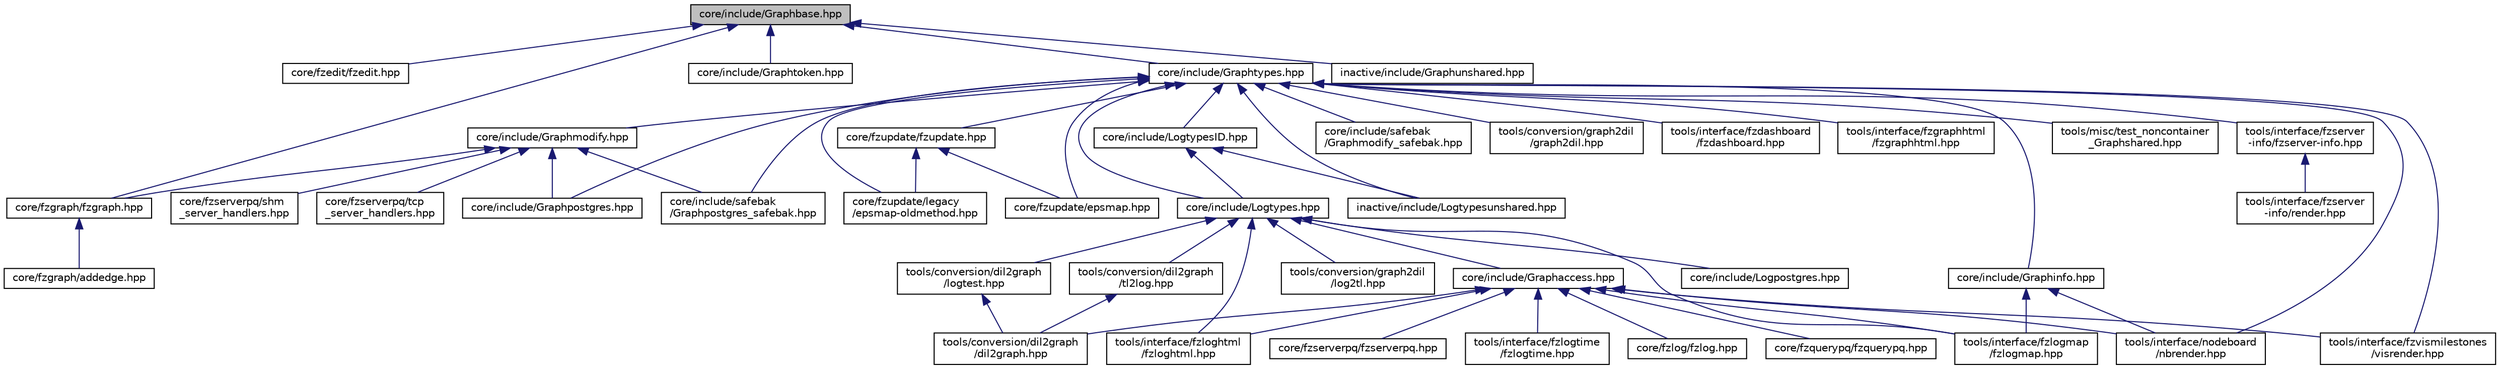 digraph "core/include/Graphbase.hpp"
{
 // LATEX_PDF_SIZE
  edge [fontname="Helvetica",fontsize="10",labelfontname="Helvetica",labelfontsize="10"];
  node [fontname="Helvetica",fontsize="10",shape=record];
  Node1 [label="core/include/Graphbase.hpp",height=0.2,width=0.4,color="black", fillcolor="grey75", style="filled", fontcolor="black",tooltip="This header file declares Shared Memory Graph, Node and Edge types for use with the Formalizer."];
  Node1 -> Node2 [dir="back",color="midnightblue",fontsize="10",style="solid",fontname="Helvetica"];
  Node2 [label="core/fzedit/fzedit.hpp",height=0.2,width=0.4,color="black", fillcolor="white", style="filled",URL="$fzedit_8hpp_source.html",tooltip=" "];
  Node1 -> Node3 [dir="back",color="midnightblue",fontsize="10",style="solid",fontname="Helvetica"];
  Node3 [label="core/fzgraph/fzgraph.hpp",height=0.2,width=0.4,color="black", fillcolor="white", style="filled",URL="$fzgraph_8hpp_source.html",tooltip=" "];
  Node3 -> Node4 [dir="back",color="midnightblue",fontsize="10",style="solid",fontname="Helvetica"];
  Node4 [label="core/fzgraph/addedge.hpp",height=0.2,width=0.4,color="black", fillcolor="white", style="filled",URL="$addedge_8hpp_source.html",tooltip=" "];
  Node1 -> Node5 [dir="back",color="midnightblue",fontsize="10",style="solid",fontname="Helvetica"];
  Node5 [label="core/include/Graphtoken.hpp",height=0.2,width=0.4,color="black", fillcolor="white", style="filled",URL="$Graphtoken_8hpp_source.html",tooltip=" "];
  Node1 -> Node6 [dir="back",color="midnightblue",fontsize="10",style="solid",fontname="Helvetica"];
  Node6 [label="core/include/Graphtypes.hpp",height=0.2,width=0.4,color="black", fillcolor="white", style="filled",URL="$Graphtypes_8hpp_source.html",tooltip=" "];
  Node6 -> Node7 [dir="back",color="midnightblue",fontsize="10",style="solid",fontname="Helvetica"];
  Node7 [label="core/fzupdate/epsmap.hpp",height=0.2,width=0.4,color="black", fillcolor="white", style="filled",URL="$epsmap_8hpp_source.html",tooltip=" "];
  Node6 -> Node8 [dir="back",color="midnightblue",fontsize="10",style="solid",fontname="Helvetica"];
  Node8 [label="core/fzupdate/fzupdate.hpp",height=0.2,width=0.4,color="black", fillcolor="white", style="filled",URL="$fzupdate_8hpp_source.html",tooltip=" "];
  Node8 -> Node7 [dir="back",color="midnightblue",fontsize="10",style="solid",fontname="Helvetica"];
  Node8 -> Node9 [dir="back",color="midnightblue",fontsize="10",style="solid",fontname="Helvetica"];
  Node9 [label="core/fzupdate/legacy\l/epsmap-oldmethod.hpp",height=0.2,width=0.4,color="black", fillcolor="white", style="filled",URL="$epsmap-oldmethod_8hpp_source.html",tooltip=" "];
  Node6 -> Node9 [dir="back",color="midnightblue",fontsize="10",style="solid",fontname="Helvetica"];
  Node6 -> Node10 [dir="back",color="midnightblue",fontsize="10",style="solid",fontname="Helvetica"];
  Node10 [label="core/include/Graphinfo.hpp",height=0.2,width=0.4,color="black", fillcolor="white", style="filled",URL="$Graphinfo_8hpp.html",tooltip="This header file declares basic information gathering functions for use with Graph data structures."];
  Node10 -> Node11 [dir="back",color="midnightblue",fontsize="10",style="solid",fontname="Helvetica"];
  Node11 [label="tools/interface/fzlogmap\l/fzlogmap.hpp",height=0.2,width=0.4,color="black", fillcolor="white", style="filled",URL="$fzlogmap_8hpp_source.html",tooltip=" "];
  Node10 -> Node12 [dir="back",color="midnightblue",fontsize="10",style="solid",fontname="Helvetica"];
  Node12 [label="tools/interface/nodeboard\l/nbrender.hpp",height=0.2,width=0.4,color="black", fillcolor="white", style="filled",URL="$nbrender_8hpp_source.html",tooltip=" "];
  Node6 -> Node13 [dir="back",color="midnightblue",fontsize="10",style="solid",fontname="Helvetica"];
  Node13 [label="core/include/Graphmodify.hpp",height=0.2,width=0.4,color="black", fillcolor="white", style="filled",URL="$Graphmodify_8hpp_source.html",tooltip=" "];
  Node13 -> Node3 [dir="back",color="midnightblue",fontsize="10",style="solid",fontname="Helvetica"];
  Node13 -> Node14 [dir="back",color="midnightblue",fontsize="10",style="solid",fontname="Helvetica"];
  Node14 [label="core/fzserverpq/shm\l_server_handlers.hpp",height=0.2,width=0.4,color="black", fillcolor="white", style="filled",URL="$shm__server__handlers_8hpp_source.html",tooltip=" "];
  Node13 -> Node15 [dir="back",color="midnightblue",fontsize="10",style="solid",fontname="Helvetica"];
  Node15 [label="core/fzserverpq/tcp\l_server_handlers.hpp",height=0.2,width=0.4,color="black", fillcolor="white", style="filled",URL="$tcp__server__handlers_8hpp_source.html",tooltip=" "];
  Node13 -> Node16 [dir="back",color="midnightblue",fontsize="10",style="solid",fontname="Helvetica"];
  Node16 [label="core/include/Graphpostgres.hpp",height=0.2,width=0.4,color="black", fillcolor="white", style="filled",URL="$Graphpostgres_8hpp.html",tooltip="This header file declares Graph, Node aned Edge Postgres types for use with the Formalizer."];
  Node13 -> Node17 [dir="back",color="midnightblue",fontsize="10",style="solid",fontname="Helvetica"];
  Node17 [label="core/include/safebak\l/Graphpostgres_safebak.hpp",height=0.2,width=0.4,color="black", fillcolor="white", style="filled",URL="$Graphpostgres__safebak_8hpp_source.html",tooltip=" "];
  Node6 -> Node16 [dir="back",color="midnightblue",fontsize="10",style="solid",fontname="Helvetica"];
  Node6 -> Node18 [dir="back",color="midnightblue",fontsize="10",style="solid",fontname="Helvetica"];
  Node18 [label="core/include/Logtypes.hpp",height=0.2,width=0.4,color="black", fillcolor="white", style="filled",URL="$Logtypes_8hpp.html",tooltip="This header file declares Log types for use with the Formalizer."];
  Node18 -> Node19 [dir="back",color="midnightblue",fontsize="10",style="solid",fontname="Helvetica"];
  Node19 [label="core/include/Graphaccess.hpp",height=0.2,width=0.4,color="black", fillcolor="white", style="filled",URL="$Graphaccess_8hpp_source.html",tooltip=" "];
  Node19 -> Node20 [dir="back",color="midnightblue",fontsize="10",style="solid",fontname="Helvetica"];
  Node20 [label="core/fzlog/fzlog.hpp",height=0.2,width=0.4,color="black", fillcolor="white", style="filled",URL="$fzlog_8hpp_source.html",tooltip=" "];
  Node19 -> Node21 [dir="back",color="midnightblue",fontsize="10",style="solid",fontname="Helvetica"];
  Node21 [label="core/fzquerypq/fzquerypq.hpp",height=0.2,width=0.4,color="black", fillcolor="white", style="filled",URL="$fzquerypq_8hpp_source.html",tooltip=" "];
  Node19 -> Node22 [dir="back",color="midnightblue",fontsize="10",style="solid",fontname="Helvetica"];
  Node22 [label="core/fzserverpq/fzserverpq.hpp",height=0.2,width=0.4,color="black", fillcolor="white", style="filled",URL="$fzserverpq_8hpp_source.html",tooltip=" "];
  Node19 -> Node23 [dir="back",color="midnightblue",fontsize="10",style="solid",fontname="Helvetica"];
  Node23 [label="tools/conversion/dil2graph\l/dil2graph.hpp",height=0.2,width=0.4,color="black", fillcolor="white", style="filled",URL="$dil2graph_8hpp_source.html",tooltip=" "];
  Node19 -> Node24 [dir="back",color="midnightblue",fontsize="10",style="solid",fontname="Helvetica"];
  Node24 [label="tools/interface/fzloghtml\l/fzloghtml.hpp",height=0.2,width=0.4,color="black", fillcolor="white", style="filled",URL="$fzloghtml_8hpp_source.html",tooltip=" "];
  Node19 -> Node11 [dir="back",color="midnightblue",fontsize="10",style="solid",fontname="Helvetica"];
  Node19 -> Node25 [dir="back",color="midnightblue",fontsize="10",style="solid",fontname="Helvetica"];
  Node25 [label="tools/interface/fzlogtime\l/fzlogtime.hpp",height=0.2,width=0.4,color="black", fillcolor="white", style="filled",URL="$fzlogtime_8hpp_source.html",tooltip=" "];
  Node19 -> Node26 [dir="back",color="midnightblue",fontsize="10",style="solid",fontname="Helvetica"];
  Node26 [label="tools/interface/fzvismilestones\l/visrender.hpp",height=0.2,width=0.4,color="black", fillcolor="white", style="filled",URL="$visrender_8hpp_source.html",tooltip=" "];
  Node19 -> Node12 [dir="back",color="midnightblue",fontsize="10",style="solid",fontname="Helvetica"];
  Node18 -> Node27 [dir="back",color="midnightblue",fontsize="10",style="solid",fontname="Helvetica"];
  Node27 [label="core/include/Logpostgres.hpp",height=0.2,width=0.4,color="black", fillcolor="white", style="filled",URL="$Logpostgres_8hpp.html",tooltip="This header file declares Log Postgres types for use with the Formalizer."];
  Node18 -> Node28 [dir="back",color="midnightblue",fontsize="10",style="solid",fontname="Helvetica"];
  Node28 [label="tools/conversion/dil2graph\l/logtest.hpp",height=0.2,width=0.4,color="black", fillcolor="white", style="filled",URL="$logtest_8hpp_source.html",tooltip=" "];
  Node28 -> Node23 [dir="back",color="midnightblue",fontsize="10",style="solid",fontname="Helvetica"];
  Node18 -> Node29 [dir="back",color="midnightblue",fontsize="10",style="solid",fontname="Helvetica"];
  Node29 [label="tools/conversion/dil2graph\l/tl2log.hpp",height=0.2,width=0.4,color="black", fillcolor="white", style="filled",URL="$tl2log_8hpp_source.html",tooltip=" "];
  Node29 -> Node23 [dir="back",color="midnightblue",fontsize="10",style="solid",fontname="Helvetica"];
  Node18 -> Node30 [dir="back",color="midnightblue",fontsize="10",style="solid",fontname="Helvetica"];
  Node30 [label="tools/conversion/graph2dil\l/log2tl.hpp",height=0.2,width=0.4,color="black", fillcolor="white", style="filled",URL="$log2tl_8hpp_source.html",tooltip=" "];
  Node18 -> Node24 [dir="back",color="midnightblue",fontsize="10",style="solid",fontname="Helvetica"];
  Node18 -> Node11 [dir="back",color="midnightblue",fontsize="10",style="solid",fontname="Helvetica"];
  Node6 -> Node31 [dir="back",color="midnightblue",fontsize="10",style="solid",fontname="Helvetica"];
  Node31 [label="core/include/LogtypesID.hpp",height=0.2,width=0.4,color="black", fillcolor="white", style="filled",URL="$LogtypesID_8hpp_source.html",tooltip=" "];
  Node31 -> Node18 [dir="back",color="midnightblue",fontsize="10",style="solid",fontname="Helvetica"];
  Node31 -> Node32 [dir="back",color="midnightblue",fontsize="10",style="solid",fontname="Helvetica"];
  Node32 [label="inactive/include/Logtypesunshared.hpp",height=0.2,width=0.4,color="black", fillcolor="white", style="filled",URL="$Logtypesunshared_8hpp_source.html",tooltip=" "];
  Node6 -> Node33 [dir="back",color="midnightblue",fontsize="10",style="solid",fontname="Helvetica"];
  Node33 [label="core/include/safebak\l/Graphmodify_safebak.hpp",height=0.2,width=0.4,color="black", fillcolor="white", style="filled",URL="$Graphmodify__safebak_8hpp_source.html",tooltip=" "];
  Node6 -> Node17 [dir="back",color="midnightblue",fontsize="10",style="solid",fontname="Helvetica"];
  Node6 -> Node32 [dir="back",color="midnightblue",fontsize="10",style="solid",fontname="Helvetica"];
  Node6 -> Node34 [dir="back",color="midnightblue",fontsize="10",style="solid",fontname="Helvetica"];
  Node34 [label="tools/conversion/graph2dil\l/graph2dil.hpp",height=0.2,width=0.4,color="black", fillcolor="white", style="filled",URL="$graph2dil_8hpp.html",tooltip="This header file is used for declarations specific to the graph2dil tool."];
  Node6 -> Node35 [dir="back",color="midnightblue",fontsize="10",style="solid",fontname="Helvetica"];
  Node35 [label="tools/interface/fzdashboard\l/fzdashboard.hpp",height=0.2,width=0.4,color="black", fillcolor="white", style="filled",URL="$fzdashboard_8hpp_source.html",tooltip=" "];
  Node6 -> Node36 [dir="back",color="midnightblue",fontsize="10",style="solid",fontname="Helvetica"];
  Node36 [label="tools/interface/fzgraphhtml\l/fzgraphhtml.hpp",height=0.2,width=0.4,color="black", fillcolor="white", style="filled",URL="$fzgraphhtml_8hpp_source.html",tooltip=" "];
  Node6 -> Node37 [dir="back",color="midnightblue",fontsize="10",style="solid",fontname="Helvetica"];
  Node37 [label="tools/interface/fzserver\l-info/fzserver-info.hpp",height=0.2,width=0.4,color="black", fillcolor="white", style="filled",URL="$fzserver-info_8hpp_source.html",tooltip=" "];
  Node37 -> Node38 [dir="back",color="midnightblue",fontsize="10",style="solid",fontname="Helvetica"];
  Node38 [label="tools/interface/fzserver\l-info/render.hpp",height=0.2,width=0.4,color="black", fillcolor="white", style="filled",URL="$fzserver-info_2render_8hpp_source.html",tooltip=" "];
  Node6 -> Node26 [dir="back",color="midnightblue",fontsize="10",style="solid",fontname="Helvetica"];
  Node6 -> Node12 [dir="back",color="midnightblue",fontsize="10",style="solid",fontname="Helvetica"];
  Node6 -> Node39 [dir="back",color="midnightblue",fontsize="10",style="solid",fontname="Helvetica"];
  Node39 [label="tools/misc/test_noncontainer\l_Graphshared.hpp",height=0.2,width=0.4,color="black", fillcolor="white", style="filled",URL="$test__noncontainer__Graphshared_8hpp_source.html",tooltip=" "];
  Node1 -> Node40 [dir="back",color="midnightblue",fontsize="10",style="solid",fontname="Helvetica"];
  Node40 [label="inactive/include/Graphunshared.hpp",height=0.2,width=0.4,color="black", fillcolor="white", style="filled",URL="$Graphunshared_8hpp_source.html",tooltip=" "];
}
